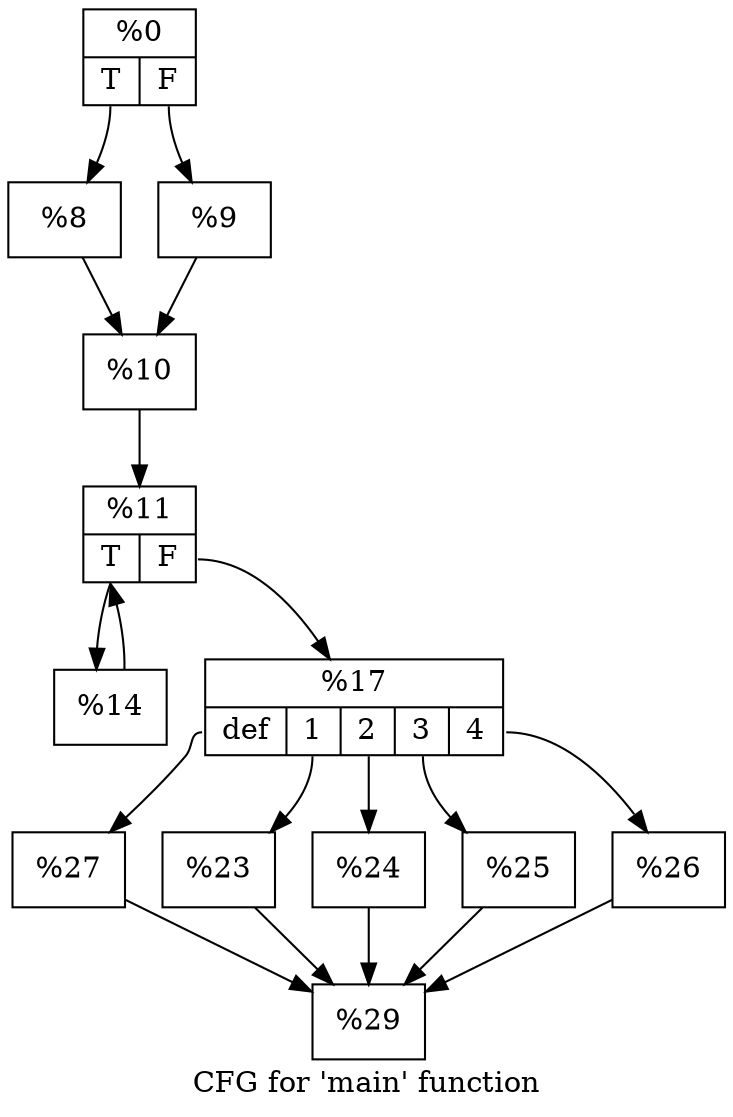 digraph "CFG for 'main' function" {
	label="CFG for 'main' function";

	Node0xc69440 [shape=record,label="{%0|{<s0>T|<s1>F}}"];
	Node0xc69440:s0 -> Node0xc695d0;
	Node0xc69440:s1 -> Node0xc69620;
	Node0xc695d0 [shape=record,label="{%8}"];
	Node0xc695d0 -> Node0xc69670;
	Node0xc69620 [shape=record,label="{%9}"];
	Node0xc69620 -> Node0xc69670;
	Node0xc69670 [shape=record,label="{%10}"];
	Node0xc69670 -> Node0xc696c0;
	Node0xc696c0 [shape=record,label="{%11|{<s0>T|<s1>F}}"];
	Node0xc696c0:s0 -> Node0xc69710;
	Node0xc696c0:s1 -> Node0xc69760;
	Node0xc69710 [shape=record,label="{%14}"];
	Node0xc69710 -> Node0xc696c0;
	Node0xc69760 [shape=record,label="{%17|{<s0>def|<s1>1|<s2>2|<s3>3|<s4>4}}"];
	Node0xc69760:s0 -> Node0xc698f0;
	Node0xc69760:s1 -> Node0xc697b0;
	Node0xc69760:s2 -> Node0xc69800;
	Node0xc69760:s3 -> Node0xc69850;
	Node0xc69760:s4 -> Node0xc698a0;
	Node0xc697b0 [shape=record,label="{%23}"];
	Node0xc697b0 -> Node0xc69940;
	Node0xc69800 [shape=record,label="{%24}"];
	Node0xc69800 -> Node0xc69940;
	Node0xc69850 [shape=record,label="{%25}"];
	Node0xc69850 -> Node0xc69940;
	Node0xc698a0 [shape=record,label="{%26}"];
	Node0xc698a0 -> Node0xc69940;
	Node0xc698f0 [shape=record,label="{%27}"];
	Node0xc698f0 -> Node0xc69940;
	Node0xc69940 [shape=record,label="{%29}"];
}
